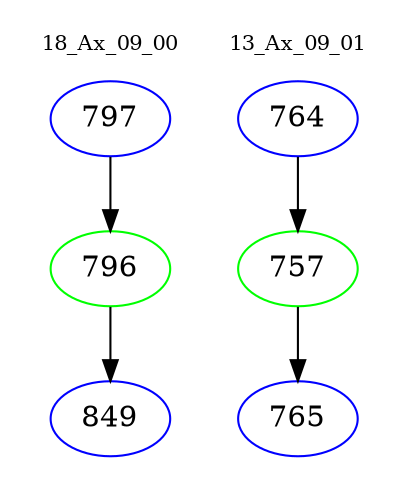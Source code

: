 digraph{
subgraph cluster_0 {
color = white
label = "18_Ax_09_00";
fontsize=10;
T0_797 [label="797", color="blue"]
T0_797 -> T0_796 [color="black"]
T0_796 [label="796", color="green"]
T0_796 -> T0_849 [color="black"]
T0_849 [label="849", color="blue"]
}
subgraph cluster_1 {
color = white
label = "13_Ax_09_01";
fontsize=10;
T1_764 [label="764", color="blue"]
T1_764 -> T1_757 [color="black"]
T1_757 [label="757", color="green"]
T1_757 -> T1_765 [color="black"]
T1_765 [label="765", color="blue"]
}
}
